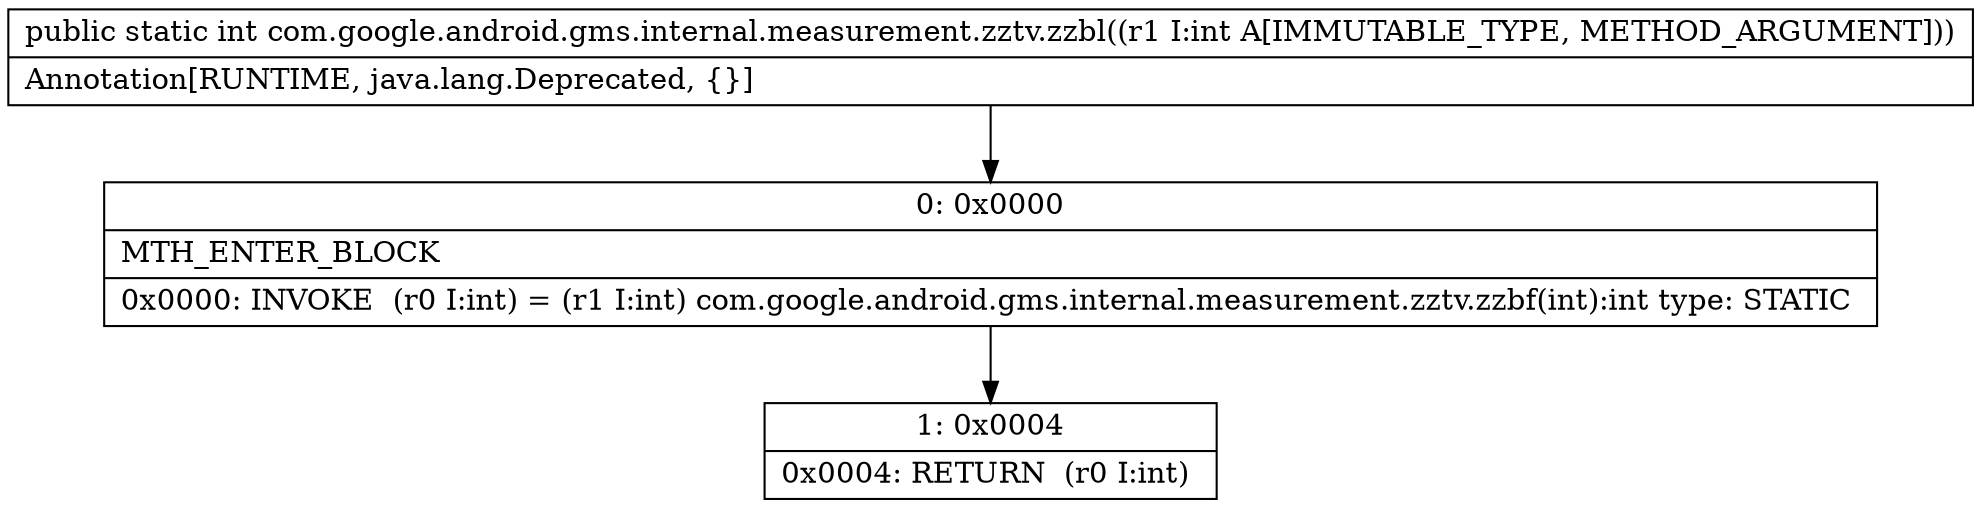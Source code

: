 digraph "CFG forcom.google.android.gms.internal.measurement.zztv.zzbl(I)I" {
Node_0 [shape=record,label="{0\:\ 0x0000|MTH_ENTER_BLOCK\l|0x0000: INVOKE  (r0 I:int) = (r1 I:int) com.google.android.gms.internal.measurement.zztv.zzbf(int):int type: STATIC \l}"];
Node_1 [shape=record,label="{1\:\ 0x0004|0x0004: RETURN  (r0 I:int) \l}"];
MethodNode[shape=record,label="{public static int com.google.android.gms.internal.measurement.zztv.zzbl((r1 I:int A[IMMUTABLE_TYPE, METHOD_ARGUMENT]))  | Annotation[RUNTIME, java.lang.Deprecated, \{\}]\l}"];
MethodNode -> Node_0;
Node_0 -> Node_1;
}

